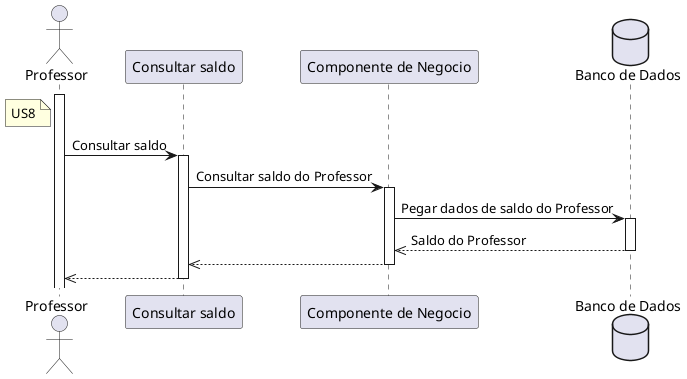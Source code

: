 @startuml US8
@startuml US8


actor "Professor" as Professor
note left of Professor #LightYellow
US8
end note

participant "Consultar saldo" as Tela
participant "Componente de Negocio" as Negocio
database "Banco de Dados" as Database

activate Professor
Professor -> Tela : Consultar saldo
activate Tela
Tela -> Negocio : Consultar saldo do Professor
activate Negocio
Negocio -> Database : Pegar dados de saldo do Professor
activate Database
Database -->> Negocio : Saldo do Professor
deactivate Database
Negocio -->> Tela
deactivate Negocio
Tela -->> Professor
deactivate Tela

' --> Sincrono 
' -->> Assincrono
' <-- Retorno Sincrono
' <<-- Retorno Assíncrono

@enduml

actor "Professor" as Professor
note left of Professor #LightYellow
US8
end note

participant "Consultar saldo" as SaldoProfessor
participant "Componente de Negocio" as ComponenteProfessor
database "Banco de Dados" as Database

activate Professor
Professor -> SaldoProfessor : Consultar saldo
activate SaldoProfessor
SaldoProfessor -> ComponenteProfessor : Consultar saldo do Professor
activate ComponenteProfessor
ComponenteProfessor -> Database : Pegar dados de saldo do Professor
activate Database
Database -->> ComponenteProfessor : Saldo do Professor
deactivate Database
ComponenteProfessor -->> SaldoProfessor
deactivate ComponenteProfessor
SaldoProfessor -->> Professor
deactivate SaldoProfessor

' --> Sincrono 
' -->> Assincrono
' <-- Retorno Sincrono
' <<-- Retorno Assíncrono

@enduml